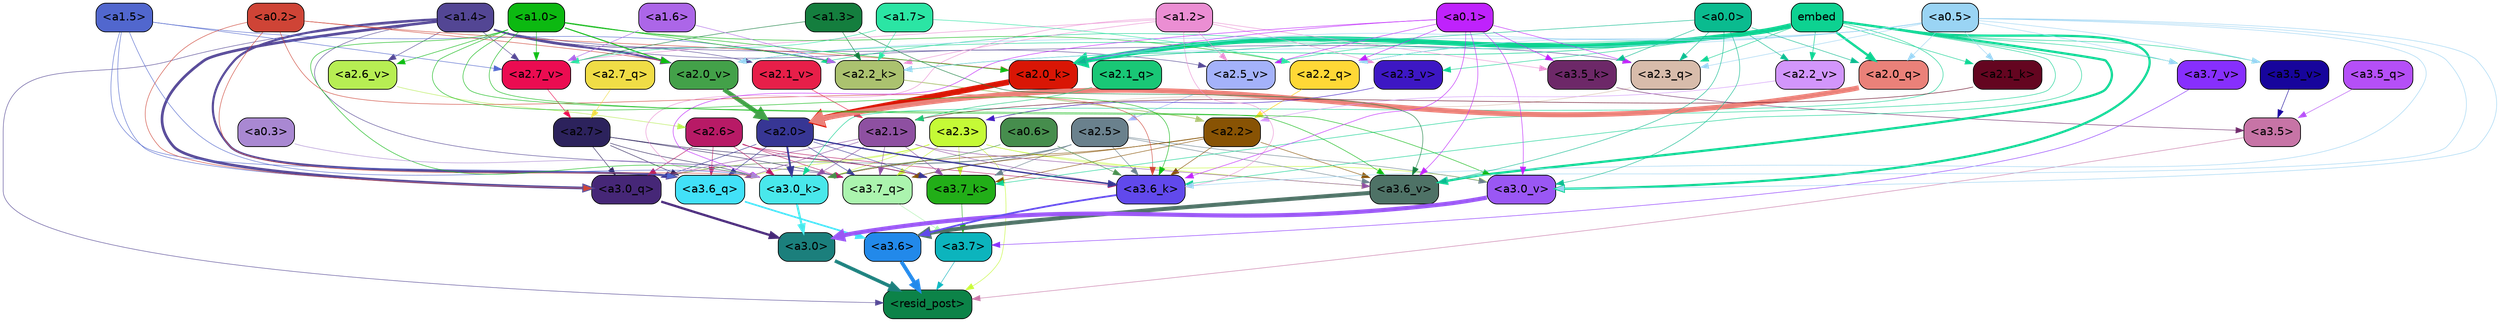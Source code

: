 strict digraph "" {
	graph [bgcolor=transparent,
		layout=dot,
		overlap=false,
		splines=true
	];
	"<a3.7>"	[color=black,
		fillcolor="#0cb4bd",
		fontname=Helvetica,
		shape=box,
		style="filled, rounded"];
	"<resid_post>"	[color=black,
		fillcolor="#0c8348",
		fontname=Helvetica,
		shape=box,
		style="filled, rounded"];
	"<a3.7>" -> "<resid_post>"	[color="#0cb4bd",
		penwidth=0.6];
	"<a3.6>"	[color=black,
		fillcolor="#2289ea",
		fontname=Helvetica,
		shape=box,
		style="filled, rounded"];
	"<a3.6>" -> "<resid_post>"	[color="#2289ea",
		penwidth=4.646730065345764];
	"<a3.5>"	[color=black,
		fillcolor="#c774a6",
		fontname=Helvetica,
		shape=box,
		style="filled, rounded"];
	"<a3.5>" -> "<resid_post>"	[color="#c774a6",
		penwidth=0.6];
	"<a3.0>"	[color=black,
		fillcolor="#1b7f7c",
		fontname=Helvetica,
		shape=box,
		style="filled, rounded"];
	"<a3.0>" -> "<resid_post>"	[color="#1b7f7c",
		penwidth=4.323132634162903];
	"<a2.3>"	[color=black,
		fillcolor="#c5fa36",
		fontname=Helvetica,
		shape=box,
		style="filled, rounded"];
	"<a2.3>" -> "<resid_post>"	[color="#c5fa36",
		penwidth=0.6];
	"<a3.7_q>"	[color=black,
		fillcolor="#abf4ae",
		fontname=Helvetica,
		shape=box,
		style="filled, rounded"];
	"<a2.3>" -> "<a3.7_q>"	[color="#c5fa36",
		penwidth=0.6];
	"<a3.6_q>"	[color=black,
		fillcolor="#42e1f8",
		fontname=Helvetica,
		shape=box,
		style="filled, rounded"];
	"<a2.3>" -> "<a3.6_q>"	[color="#c5fa36",
		penwidth=0.6];
	"<a3.0_q>"	[color=black,
		fillcolor="#462777",
		fontname=Helvetica,
		shape=box,
		style="filled, rounded"];
	"<a2.3>" -> "<a3.0_q>"	[color="#c5fa36",
		penwidth=0.6];
	"<a3.7_k>"	[color=black,
		fillcolor="#22ae18",
		fontname=Helvetica,
		shape=box,
		style="filled, rounded"];
	"<a2.3>" -> "<a3.7_k>"	[color="#c5fa36",
		penwidth=0.6];
	"<a3.0_k>"	[color=black,
		fillcolor="#49e8eb",
		fontname=Helvetica,
		shape=box,
		style="filled, rounded"];
	"<a2.3>" -> "<a3.0_k>"	[color="#c5fa36",
		penwidth=0.6];
	"<a3.6_v>"	[color=black,
		fillcolor="#4e7266",
		fontname=Helvetica,
		shape=box,
		style="filled, rounded"];
	"<a2.3>" -> "<a3.6_v>"	[color="#c5fa36",
		penwidth=0.6];
	"<a3.0_v>"	[color=black,
		fillcolor="#9a57f4",
		fontname=Helvetica,
		shape=box,
		style="filled, rounded"];
	"<a2.3>" -> "<a3.0_v>"	[color="#c5fa36",
		penwidth=0.6];
	"<a1.4>"	[color=black,
		fillcolor="#534694",
		fontname=Helvetica,
		shape=box,
		style="filled, rounded"];
	"<a1.4>" -> "<resid_post>"	[color="#534694",
		penwidth=0.6];
	"<a1.4>" -> "<a3.7_q>"	[color="#534694",
		penwidth=0.6];
	"<a1.4>" -> "<a3.6_q>"	[color="#534694",
		penwidth=2.700703263282776];
	"<a1.4>" -> "<a3.0_q>"	[color="#534694",
		penwidth=3.34255850315094];
	"<a2.3_q>"	[color=black,
		fillcolor="#d8bcab",
		fontname=Helvetica,
		shape=box,
		style="filled, rounded"];
	"<a1.4>" -> "<a2.3_q>"	[color="#534694",
		penwidth=0.6];
	"<a2.2_k>"	[color=black,
		fillcolor="#abc26f",
		fontname=Helvetica,
		shape=box,
		style="filled, rounded"];
	"<a1.4>" -> "<a2.2_k>"	[color="#534694",
		penwidth=0.6];
	"<a2.7_v>"	[color=black,
		fillcolor="#eb0c51",
		fontname=Helvetica,
		shape=box,
		style="filled, rounded"];
	"<a1.4>" -> "<a2.7_v>"	[color="#534694",
		penwidth=0.6];
	"<a2.6_v>"	[color=black,
		fillcolor="#b7ee53",
		fontname=Helvetica,
		shape=box,
		style="filled, rounded"];
	"<a1.4>" -> "<a2.6_v>"	[color="#534694",
		penwidth=0.6];
	"<a2.5_v>"	[color=black,
		fillcolor="#a4b2fa",
		fontname=Helvetica,
		shape=box,
		style="filled, rounded"];
	"<a1.4>" -> "<a2.5_v>"	[color="#534694",
		penwidth=0.6];
	"<a2.1_v>"	[color=black,
		fillcolor="#e71f49",
		fontname=Helvetica,
		shape=box,
		style="filled, rounded"];
	"<a1.4>" -> "<a2.1_v>"	[color="#534694",
		penwidth=0.6];
	"<a2.0_v>"	[color=black,
		fillcolor="#43a149",
		fontname=Helvetica,
		shape=box,
		style="filled, rounded"];
	"<a1.4>" -> "<a2.0_v>"	[color="#534694",
		penwidth=2.387977123260498];
	"<a3.7_q>" -> "<a3.7>"	[color="#abf4ae",
		penwidth=0.6];
	"<a3.6_q>" -> "<a3.6>"	[color="#42e1f8",
		penwidth=2.03758105635643];
	"<a3.5_q>"	[color=black,
		fillcolor="#b54ff7",
		fontname=Helvetica,
		shape=box,
		style="filled, rounded"];
	"<a3.5_q>" -> "<a3.5>"	[color="#b54ff7",
		penwidth=0.6];
	"<a3.0_q>" -> "<a3.0>"	[color="#462777",
		penwidth=2.8638100624084473];
	"<a3.7_k>" -> "<a3.7>"	[color="#22ae18",
		penwidth=0.6];
	"<a3.6_k>"	[color=black,
		fillcolor="#6149ec",
		fontname=Helvetica,
		shape=box,
		style="filled, rounded"];
	"<a3.6_k>" -> "<a3.6>"	[color="#6149ec",
		penwidth=2.174198240041733];
	"<a3.5_k>"	[color=black,
		fillcolor="#6d2868",
		fontname=Helvetica,
		shape=box,
		style="filled, rounded"];
	"<a3.5_k>" -> "<a3.5>"	[color="#6d2868",
		penwidth=0.6];
	"<a3.0_k>" -> "<a3.0>"	[color="#49e8eb",
		penwidth=2.6274144649505615];
	"<a3.7_v>"	[color=black,
		fillcolor="#872ffd",
		fontname=Helvetica,
		shape=box,
		style="filled, rounded"];
	"<a3.7_v>" -> "<a3.7>"	[color="#872ffd",
		penwidth=0.6];
	"<a3.6_v>" -> "<a3.6>"	[color="#4e7266",
		penwidth=5.002329230308533];
	"<a3.5_v>"	[color=black,
		fillcolor="#17059c",
		fontname=Helvetica,
		shape=box,
		style="filled, rounded"];
	"<a3.5_v>" -> "<a3.5>"	[color="#17059c",
		penwidth=0.6];
	"<a3.0_v>" -> "<a3.0>"	[color="#9a57f4",
		penwidth=5.188832879066467];
	"<a2.7>"	[color=black,
		fillcolor="#2c225c",
		fontname=Helvetica,
		shape=box,
		style="filled, rounded"];
	"<a2.7>" -> "<a3.7_q>"	[color="#2c225c",
		penwidth=0.6];
	"<a2.7>" -> "<a3.6_q>"	[color="#2c225c",
		penwidth=0.6];
	"<a2.7>" -> "<a3.0_q>"	[color="#2c225c",
		penwidth=0.6];
	"<a2.7>" -> "<a3.7_k>"	[color="#2c225c",
		penwidth=0.6];
	"<a2.7>" -> "<a3.0_k>"	[color="#2c225c",
		penwidth=0.6];
	"<a2.6>"	[color=black,
		fillcolor="#b81a66",
		fontname=Helvetica,
		shape=box,
		style="filled, rounded"];
	"<a2.6>" -> "<a3.7_q>"	[color="#b81a66",
		penwidth=0.6];
	"<a2.6>" -> "<a3.6_q>"	[color="#b81a66",
		penwidth=0.6];
	"<a2.6>" -> "<a3.0_q>"	[color="#b81a66",
		penwidth=0.6];
	"<a2.6>" -> "<a3.7_k>"	[color="#b81a66",
		penwidth=0.6];
	"<a2.6>" -> "<a3.6_k>"	[color="#b81a66",
		penwidth=0.6];
	"<a2.6>" -> "<a3.0_k>"	[color="#b81a66",
		penwidth=0.6];
	"<a2.5>"	[color=black,
		fillcolor="#6a818d",
		fontname=Helvetica,
		shape=box,
		style="filled, rounded"];
	"<a2.5>" -> "<a3.7_q>"	[color="#6a818d",
		penwidth=0.6];
	"<a2.5>" -> "<a3.0_q>"	[color="#6a818d",
		penwidth=0.6];
	"<a2.5>" -> "<a3.7_k>"	[color="#6a818d",
		penwidth=0.6];
	"<a2.5>" -> "<a3.6_k>"	[color="#6a818d",
		penwidth=0.6];
	"<a2.5>" -> "<a3.0_k>"	[color="#6a818d",
		penwidth=0.6];
	"<a2.5>" -> "<a3.6_v>"	[color="#6a818d",
		penwidth=0.6];
	"<a2.5>" -> "<a3.0_v>"	[color="#6a818d",
		penwidth=0.6];
	"<a2.2>"	[color=black,
		fillcolor="#885304",
		fontname=Helvetica,
		shape=box,
		style="filled, rounded"];
	"<a2.2>" -> "<a3.7_q>"	[color="#885304",
		penwidth=0.6];
	"<a2.2>" -> "<a3.7_k>"	[color="#885304",
		penwidth=0.6];
	"<a2.2>" -> "<a3.6_k>"	[color="#885304",
		penwidth=0.6];
	"<a2.2>" -> "<a3.0_k>"	[color="#885304",
		penwidth=0.6];
	"<a2.2>" -> "<a3.6_v>"	[color="#885304",
		penwidth=0.6];
	"<a2.1>"	[color=black,
		fillcolor="#8e50a1",
		fontname=Helvetica,
		shape=box,
		style="filled, rounded"];
	"<a2.1>" -> "<a3.7_q>"	[color="#8e50a1",
		penwidth=0.6];
	"<a2.1>" -> "<a3.6_q>"	[color="#8e50a1",
		penwidth=0.6];
	"<a2.1>" -> "<a3.0_q>"	[color="#8e50a1",
		penwidth=0.6];
	"<a2.1>" -> "<a3.7_k>"	[color="#8e50a1",
		penwidth=0.6];
	"<a2.1>" -> "<a3.6_k>"	[color="#8e50a1",
		penwidth=0.6];
	"<a2.1>" -> "<a3.0_k>"	[color="#8e50a1",
		penwidth=0.6];
	"<a2.1>" -> "<a3.6_v>"	[color="#8e50a1",
		penwidth=0.6];
	"<a2.0>"	[color=black,
		fillcolor="#373694",
		fontname=Helvetica,
		shape=box,
		style="filled, rounded"];
	"<a2.0>" -> "<a3.7_q>"	[color="#373694",
		penwidth=0.6];
	"<a2.0>" -> "<a3.6_q>"	[color="#373694",
		penwidth=0.6];
	"<a2.0>" -> "<a3.0_q>"	[color="#373694",
		penwidth=0.6];
	"<a2.0>" -> "<a3.7_k>"	[color="#373694",
		penwidth=0.6];
	"<a2.0>" -> "<a3.6_k>"	[color="#373694",
		penwidth=1.6454488784074783];
	"<a2.0>" -> "<a3.0_k>"	[color="#373694",
		penwidth=2.2218968719244003];
	"<a1.5>"	[color=black,
		fillcolor="#5167ce",
		fontname=Helvetica,
		shape=box,
		style="filled, rounded"];
	"<a1.5>" -> "<a3.6_q>"	[color="#5167ce",
		penwidth=0.6];
	"<a1.5>" -> "<a3.0_q>"	[color="#5167ce",
		penwidth=0.6];
	"<a1.5>" -> "<a3.0_k>"	[color="#5167ce",
		penwidth=0.6];
	"<a1.5>" -> "<a2.2_k>"	[color="#5167ce",
		penwidth=0.6];
	"<a1.5>" -> "<a2.7_v>"	[color="#5167ce",
		penwidth=0.6];
	"<a0.2>"	[color=black,
		fillcolor="#cf4436",
		fontname=Helvetica,
		shape=box,
		style="filled, rounded"];
	"<a0.2>" -> "<a3.0_q>"	[color="#cf4436",
		penwidth=0.6];
	"<a0.2>" -> "<a3.6_k>"	[color="#cf4436",
		penwidth=0.6];
	"<a0.2>" -> "<a3.0_k>"	[color="#cf4436",
		penwidth=0.6];
	"<a2.0_k>"	[color=black,
		fillcolor="#d91605",
		fontname=Helvetica,
		shape=box,
		style="filled, rounded"];
	"<a0.2>" -> "<a2.0_k>"	[color="#cf4436",
		penwidth=0.6];
	"<a0.2>" -> "<a2.0_v>"	[color="#cf4436",
		penwidth=0.6];
	embed	[color=black,
		fillcolor="#0dd291",
		fontname=Helvetica,
		shape=box,
		style="filled, rounded"];
	embed -> "<a3.7_k>"	[color="#0dd291",
		penwidth=0.6];
	embed -> "<a3.6_k>"	[color="#0dd291",
		penwidth=0.6];
	embed -> "<a3.0_k>"	[color="#0dd291",
		penwidth=0.6];
	embed -> "<a3.7_v>"	[color="#0dd291",
		penwidth=0.6];
	embed -> "<a3.6_v>"	[color="#0dd291",
		penwidth=2.8301228284835815];
	embed -> "<a3.5_v>"	[color="#0dd291",
		penwidth=0.6];
	embed -> "<a3.0_v>"	[color="#0dd291",
		penwidth=2.7660785913467407];
	embed -> "<a2.3_q>"	[color="#0dd291",
		penwidth=0.6];
	"<a2.2_q>"	[color=black,
		fillcolor="#ffd836",
		fontname=Helvetica,
		shape=box,
		style="filled, rounded"];
	embed -> "<a2.2_q>"	[color="#0dd291",
		penwidth=0.6];
	"<a2.0_q>"	[color=black,
		fillcolor="#ea8179",
		fontname=Helvetica,
		shape=box,
		style="filled, rounded"];
	embed -> "<a2.0_q>"	[color="#0dd291",
		penwidth=2.918822765350342];
	embed -> "<a2.2_k>"	[color="#0dd291",
		penwidth=0.7099294662475586];
	"<a2.1_k>"	[color=black,
		fillcolor="#640520",
		fontname=Helvetica,
		shape=box,
		style="filled, rounded"];
	embed -> "<a2.1_k>"	[color="#0dd291",
		penwidth=0.6];
	embed -> "<a2.0_k>"	[color="#0dd291",
		penwidth=6.075345039367676];
	embed -> "<a2.5_v>"	[color="#0dd291",
		penwidth=0.6];
	"<a2.3_v>"	[color=black,
		fillcolor="#3d17c4",
		fontname=Helvetica,
		shape=box,
		style="filled, rounded"];
	embed -> "<a2.3_v>"	[color="#0dd291",
		penwidth=0.6];
	"<a2.2_v>"	[color=black,
		fillcolor="#d296fb",
		fontname=Helvetica,
		shape=box,
		style="filled, rounded"];
	embed -> "<a2.2_v>"	[color="#0dd291",
		penwidth=0.6909599304199219];
	embed -> "<a2.1_v>"	[color="#0dd291",
		penwidth=0.6];
	embed -> "<a2.0_v>"	[color="#0dd291",
		penwidth=0.6];
	"<a1.2>"	[color=black,
		fillcolor="#eb8ed3",
		fontname=Helvetica,
		shape=box,
		style="filled, rounded"];
	"<a1.2>" -> "<a3.6_k>"	[color="#eb8ed3",
		penwidth=0.6];
	"<a1.2>" -> "<a3.5_k>"	[color="#eb8ed3",
		penwidth=0.6];
	"<a1.2>" -> "<a3.0_k>"	[color="#eb8ed3",
		penwidth=0.6];
	"<a1.2>" -> "<a2.2_k>"	[color="#eb8ed3",
		penwidth=0.6];
	"<a1.2>" -> "<a2.7_v>"	[color="#eb8ed3",
		penwidth=0.6];
	"<a1.2>" -> "<a2.5_v>"	[color="#eb8ed3",
		penwidth=0.6];
	"<a1.2>" -> "<a2.3_v>"	[color="#eb8ed3",
		penwidth=0.6];
	"<a1.0>"	[color=black,
		fillcolor="#0cb911",
		fontname=Helvetica,
		shape=box,
		style="filled, rounded"];
	"<a1.0>" -> "<a3.6_k>"	[color="#0cb911",
		penwidth=0.6];
	"<a1.0>" -> "<a3.0_k>"	[color="#0cb911",
		penwidth=0.6];
	"<a1.0>" -> "<a3.6_v>"	[color="#0cb911",
		penwidth=0.6];
	"<a1.0>" -> "<a3.0_v>"	[color="#0cb911",
		penwidth=0.6];
	"<a1.0>" -> "<a2.2_q>"	[color="#0cb911",
		penwidth=0.6];
	"<a1.0>" -> "<a2.2_k>"	[color="#0cb911",
		penwidth=0.6];
	"<a1.0>" -> "<a2.0_k>"	[color="#0cb911",
		penwidth=0.6];
	"<a1.0>" -> "<a2.7_v>"	[color="#0cb911",
		penwidth=0.6];
	"<a1.0>" -> "<a2.6_v>"	[color="#0cb911",
		penwidth=0.6];
	"<a1.0>" -> "<a2.0_v>"	[color="#0cb911",
		penwidth=1.2435333728790283];
	"<a0.6>"	[color=black,
		fillcolor="#468d4d",
		fontname=Helvetica,
		shape=box,
		style="filled, rounded"];
	"<a0.6>" -> "<a3.6_k>"	[color="#468d4d",
		penwidth=0.6];
	"<a0.6>" -> "<a3.0_k>"	[color="#468d4d",
		penwidth=0.6];
	"<a0.5>"	[color=black,
		fillcolor="#9ad4f4",
		fontname=Helvetica,
		shape=box,
		style="filled, rounded"];
	"<a0.5>" -> "<a3.6_k>"	[color="#9ad4f4",
		penwidth=0.6];
	"<a0.5>" -> "<a3.7_v>"	[color="#9ad4f4",
		penwidth=0.6];
	"<a0.5>" -> "<a3.6_v>"	[color="#9ad4f4",
		penwidth=0.6];
	"<a0.5>" -> "<a3.5_v>"	[color="#9ad4f4",
		penwidth=0.6];
	"<a0.5>" -> "<a3.0_v>"	[color="#9ad4f4",
		penwidth=0.6124261617660522];
	"<a0.5>" -> "<a2.3_q>"	[color="#9ad4f4",
		penwidth=0.6];
	"<a0.5>" -> "<a2.2_q>"	[color="#9ad4f4",
		penwidth=0.6];
	"<a0.5>" -> "<a2.0_q>"	[color="#9ad4f4",
		penwidth=0.6];
	"<a0.5>" -> "<a2.2_k>"	[color="#9ad4f4",
		penwidth=0.6];
	"<a0.5>" -> "<a2.1_k>"	[color="#9ad4f4",
		penwidth=0.6];
	"<a0.5>" -> "<a2.0_k>"	[color="#9ad4f4",
		penwidth=0.6112704277038574];
	"<a0.5>" -> "<a2.0_v>"	[color="#9ad4f4",
		penwidth=0.6];
	"<a0.1>"	[color=black,
		fillcolor="#bf22fc",
		fontname=Helvetica,
		shape=box,
		style="filled, rounded"];
	"<a0.1>" -> "<a3.6_k>"	[color="#bf22fc",
		penwidth=0.6];
	"<a0.1>" -> "<a3.5_k>"	[color="#bf22fc",
		penwidth=0.6];
	"<a0.1>" -> "<a3.0_k>"	[color="#bf22fc",
		penwidth=0.6];
	"<a0.1>" -> "<a3.6_v>"	[color="#bf22fc",
		penwidth=0.6];
	"<a0.1>" -> "<a3.0_v>"	[color="#bf22fc",
		penwidth=0.6];
	"<a0.1>" -> "<a2.3_q>"	[color="#bf22fc",
		penwidth=0.6];
	"<a0.1>" -> "<a2.2_q>"	[color="#bf22fc",
		penwidth=0.6];
	"<a0.1>" -> "<a2.0_k>"	[color="#bf22fc",
		penwidth=0.6];
	"<a0.1>" -> "<a2.5_v>"	[color="#bf22fc",
		penwidth=0.6];
	"<a0.0>"	[color=black,
		fillcolor="#0abb8f",
		fontname=Helvetica,
		shape=box,
		style="filled, rounded"];
	"<a0.0>" -> "<a3.5_k>"	[color="#0abb8f",
		penwidth=0.6];
	"<a0.0>" -> "<a3.6_v>"	[color="#0abb8f",
		penwidth=0.6];
	"<a0.0>" -> "<a3.0_v>"	[color="#0abb8f",
		penwidth=0.6];
	"<a0.0>" -> "<a2.3_q>"	[color="#0abb8f",
		penwidth=0.6];
	"<a0.0>" -> "<a2.0_q>"	[color="#0abb8f",
		penwidth=0.6];
	"<a0.0>" -> "<a2.0_k>"	[color="#0abb8f",
		penwidth=0.6];
	"<a0.0>" -> "<a2.2_v>"	[color="#0abb8f",
		penwidth=0.6];
	"<a0.3>"	[color=black,
		fillcolor="#a988d2",
		fontname=Helvetica,
		shape=box,
		style="filled, rounded"];
	"<a0.3>" -> "<a3.0_k>"	[color="#a988d2",
		penwidth=0.6];
	"<a1.3>"	[color=black,
		fillcolor="#147e3e",
		fontname=Helvetica,
		shape=box,
		style="filled, rounded"];
	"<a1.3>" -> "<a3.6_v>"	[color="#147e3e",
		penwidth=0.6];
	"<a1.3>" -> "<a2.2_k>"	[color="#147e3e",
		penwidth=0.6];
	"<a1.3>" -> "<a2.7_v>"	[color="#147e3e",
		penwidth=0.6];
	"<a2.7_q>"	[color=black,
		fillcolor="#f0dd46",
		fontname=Helvetica,
		shape=box,
		style="filled, rounded"];
	"<a2.7_q>" -> "<a2.7>"	[color="#f0dd46",
		penwidth=0.6];
	"<a2.3_q>" -> "<a2.3>"	[color="#d8bcab",
		penwidth=0.6];
	"<a2.2_q>" -> "<a2.2>"	[color="#ffd836",
		penwidth=0.8114519119262695];
	"<a2.1_q>"	[color=black,
		fillcolor="#19c776",
		fontname=Helvetica,
		shape=box,
		style="filled, rounded"];
	"<a2.1_q>" -> "<a2.1>"	[color="#19c776",
		penwidth=0.6];
	"<a2.0_q>" -> "<a2.0>"	[color="#ea8179",
		penwidth=6.2323237657547];
	"<a2.2_k>" -> "<a2.2>"	[color="#abc26f",
		penwidth=0.9331893920898438];
	"<a2.1_k>" -> "<a2.1>"	[color="#640520",
		penwidth=0.6];
	"<a2.0_k>" -> "<a2.0>"	[color="#d91605",
		penwidth=7.158664226531982];
	"<a2.7_v>" -> "<a2.7>"	[color="#eb0c51",
		penwidth=0.6];
	"<a2.6_v>" -> "<a2.6>"	[color="#b7ee53",
		penwidth=0.6];
	"<a2.5_v>" -> "<a2.5>"	[color="#a4b2fa",
		penwidth=0.6657319068908691];
	"<a2.3_v>" -> "<a2.3>"	[color="#3d17c4",
		penwidth=0.6];
	"<a2.2_v>" -> "<a2.2>"	[color="#d296fb",
		penwidth=0.6];
	"<a2.1_v>" -> "<a2.1>"	[color="#e71f49",
		penwidth=0.6];
	"<a2.0_v>" -> "<a2.0>"	[color="#43a149",
		penwidth=5.380099236965179];
	"<a1.7>"	[color=black,
		fillcolor="#2be5a4",
		fontname=Helvetica,
		shape=box,
		style="filled, rounded"];
	"<a1.7>" -> "<a2.2_q>"	[color="#2be5a4",
		penwidth=0.6];
	"<a1.7>" -> "<a2.2_k>"	[color="#2be5a4",
		penwidth=0.6];
	"<a1.7>" -> "<a2.7_v>"	[color="#2be5a4",
		penwidth=0.6];
	"<a1.6>"	[color=black,
		fillcolor="#ac66e8",
		fontname=Helvetica,
		shape=box,
		style="filled, rounded"];
	"<a1.6>" -> "<a2.2_k>"	[color="#ac66e8",
		penwidth=0.6];
	"<a1.6>" -> "<a2.7_v>"	[color="#ac66e8",
		penwidth=0.6];
}
